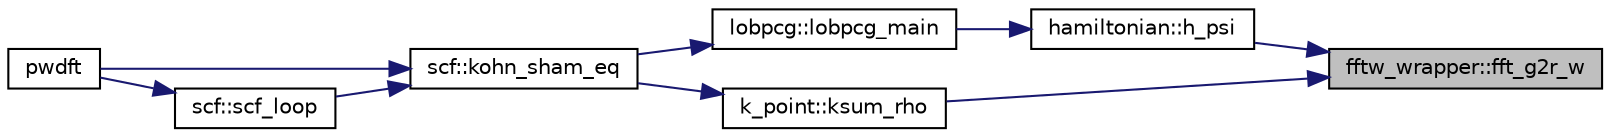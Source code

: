 digraph "fftw_wrapper::fft_g2r_w"
{
 // LATEX_PDF_SIZE
  edge [fontname="Helvetica",fontsize="10",labelfontname="Helvetica",labelfontsize="10"];
  node [fontname="Helvetica",fontsize="10",shape=record];
  rankdir="RL";
  Node1 [label="fftw_wrapper::fft_g2r_w",height=0.2,width=0.4,color="black", fillcolor="grey75", style="filled", fontcolor="black",tooltip="Uncompress -> W(G) e^{iGr} -> w(r)"];
  Node1 -> Node2 [dir="back",color="midnightblue",fontsize="10",style="solid",fontname="Helvetica"];
  Node2 [label="hamiltonian::h_psi",height=0.2,width=0.4,color="black", fillcolor="white", style="filled",URL="$namespacehamiltonian.html#a4807e245c5bd29b02c24a6e433d84d69",tooltip=" "];
  Node2 -> Node3 [dir="back",color="midnightblue",fontsize="10",style="solid",fontname="Helvetica"];
  Node3 [label="lobpcg::lobpcg_main",height=0.2,width=0.4,color="black", fillcolor="white", style="filled",URL="$namespacelobpcg.html#aca0bdeba8ce13a16452a78b72c601fc7",tooltip=" "];
  Node3 -> Node4 [dir="back",color="midnightblue",fontsize="10",style="solid",fontname="Helvetica"];
  Node4 [label="scf::kohn_sham_eq",height=0.2,width=0.4,color="black", fillcolor="white", style="filled",URL="$namespacescf.html#a80161e4666bf654ff41c0ad5510f0641",tooltip=" "];
  Node4 -> Node5 [dir="back",color="midnightblue",fontsize="10",style="solid",fontname="Helvetica"];
  Node5 [label="pwdft",height=0.2,width=0.4,color="black", fillcolor="white", style="filled",URL="$pwdft_8_f90.html#a676d884bb05028d628a63337b149182e",tooltip=" "];
  Node4 -> Node6 [dir="back",color="midnightblue",fontsize="10",style="solid",fontname="Helvetica"];
  Node6 [label="scf::scf_loop",height=0.2,width=0.4,color="black", fillcolor="white", style="filled",URL="$namespacescf.html#ab2a6afb38024f53beb2371ef1d7163a1",tooltip=" "];
  Node6 -> Node5 [dir="back",color="midnightblue",fontsize="10",style="solid",fontname="Helvetica"];
  Node1 -> Node7 [dir="back",color="midnightblue",fontsize="10",style="solid",fontname="Helvetica"];
  Node7 [label="k_point::ksum_rho",height=0.2,width=0.4,color="black", fillcolor="white", style="filled",URL="$namespacek__point.html#ab655110666a63d0cfe2b32465d472220",tooltip=" "];
  Node7 -> Node4 [dir="back",color="midnightblue",fontsize="10",style="solid",fontname="Helvetica"];
}
